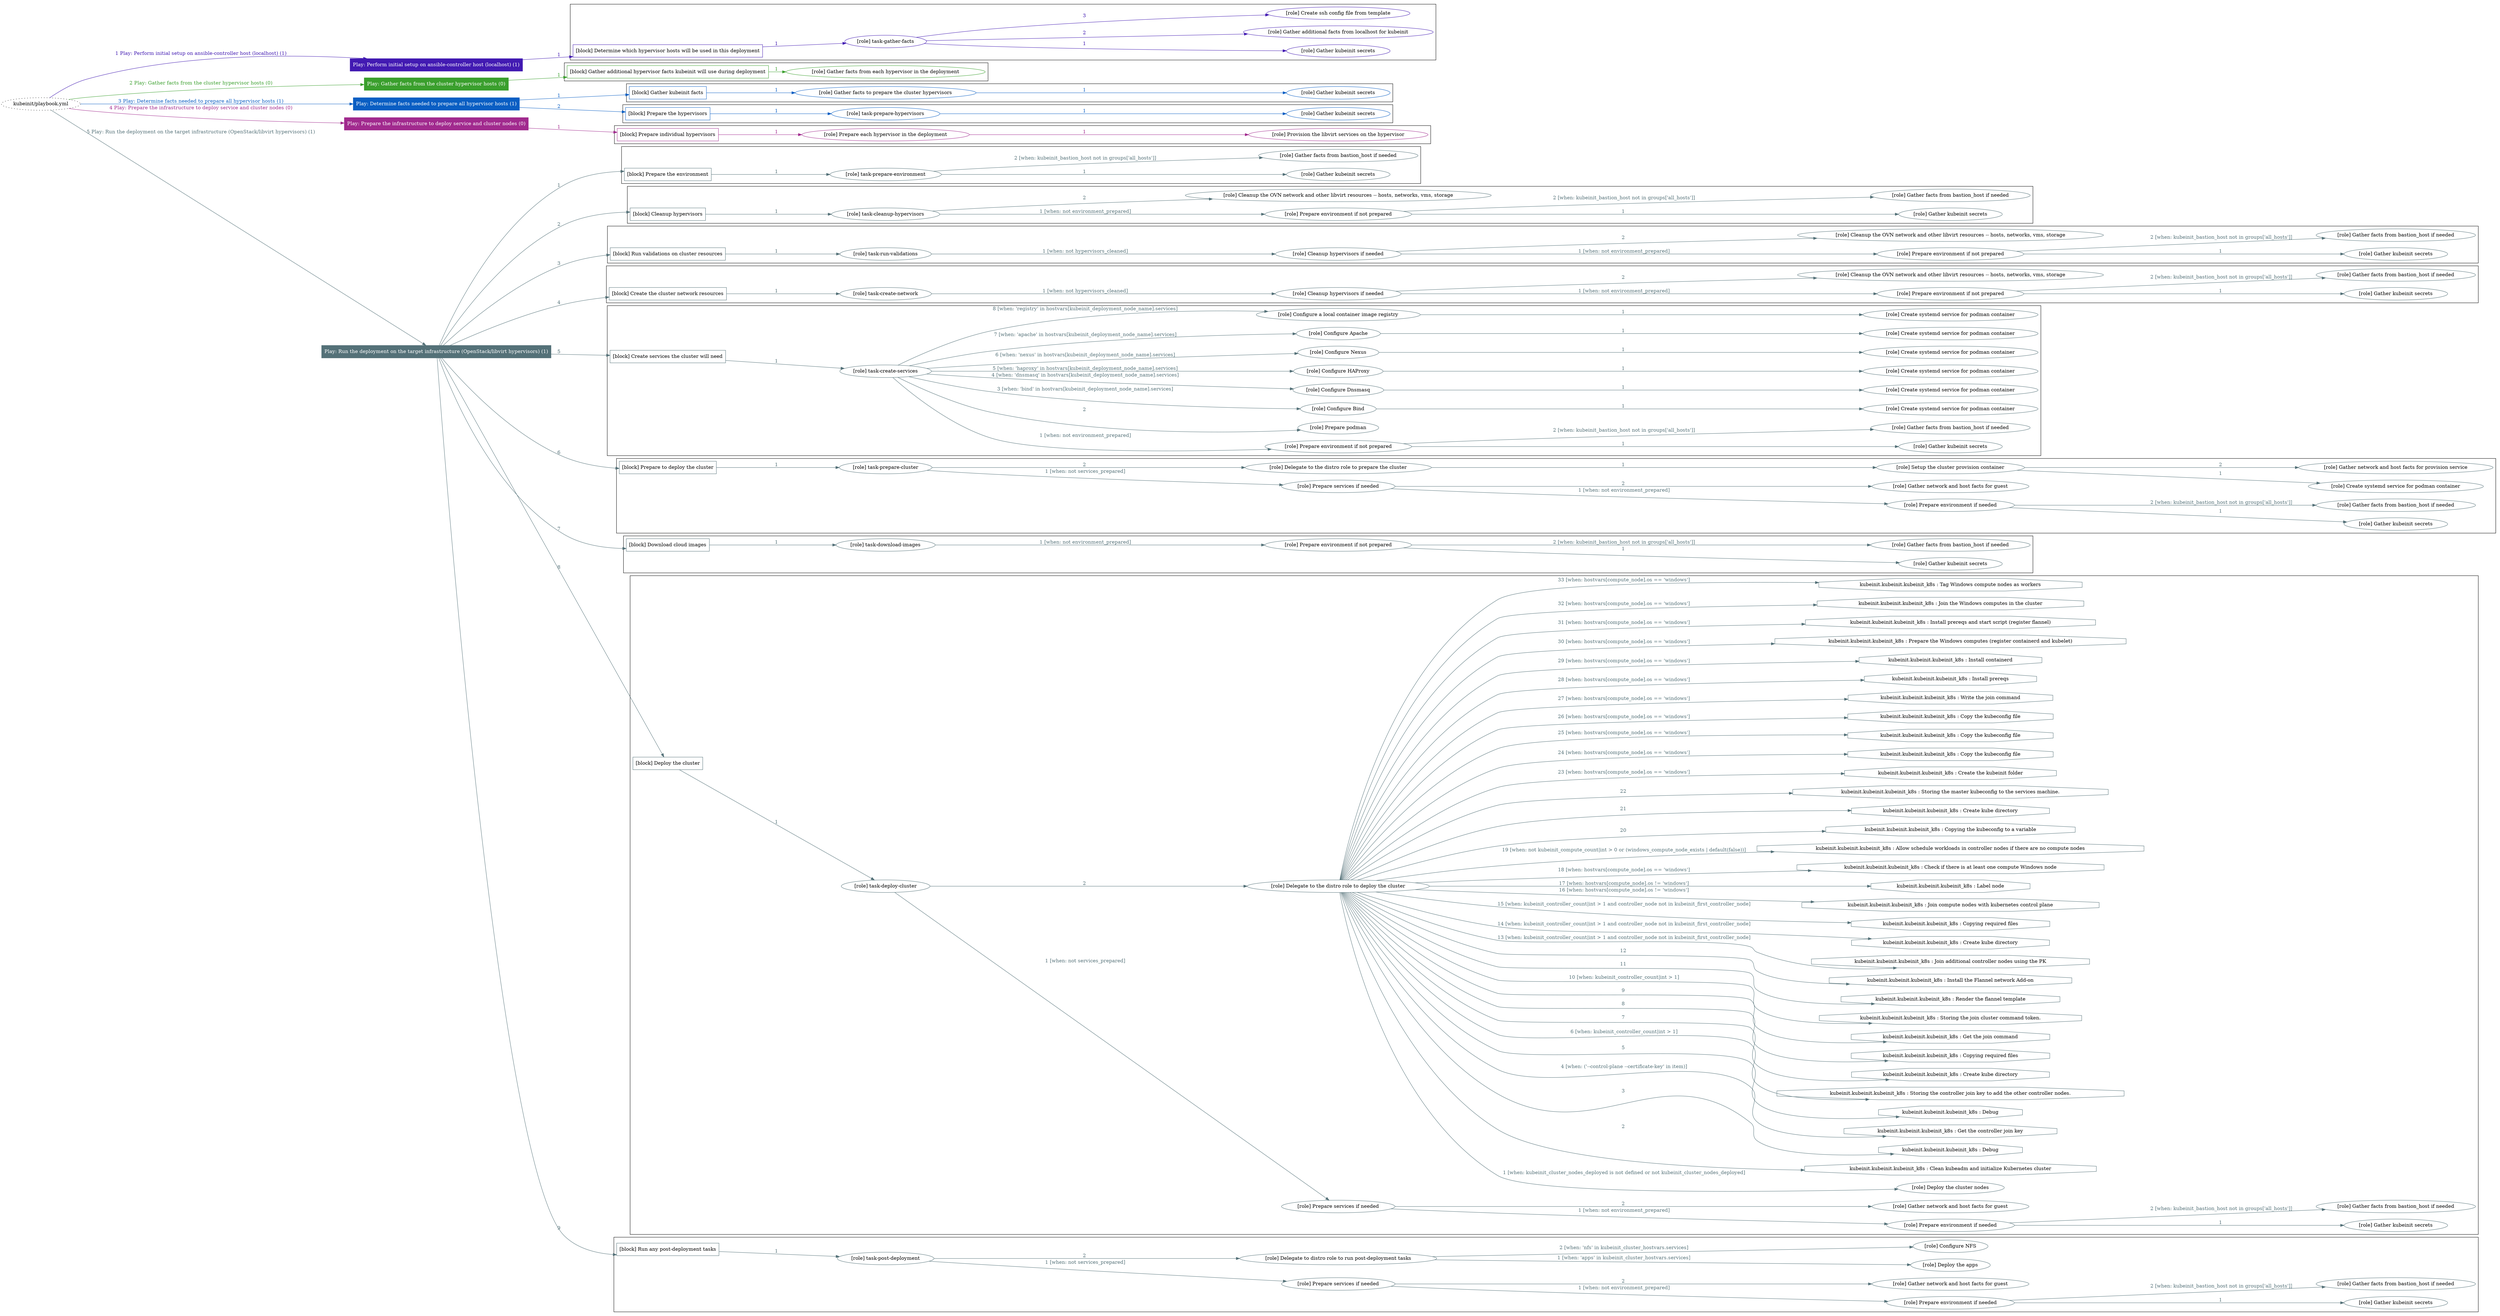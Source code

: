 digraph {
	graph [concentrate=true ordering=in rankdir=LR ratio=fill]
	edge [esep=5 sep=10]
	"kubeinit/playbook.yml" [URL="/home/runner/work/kubeinit/kubeinit/kubeinit/playbook.yml" id=playbook_84d9a0ac style=dotted]
	"kubeinit/playbook.yml" -> play_b90356f2 [label="1 Play: Perform initial setup on ansible-controller host (localhost) (1)" color="#421ab2" fontcolor="#421ab2" id=edge_play_b90356f2 labeltooltip="1 Play: Perform initial setup on ansible-controller host (localhost) (1)" tooltip="1 Play: Perform initial setup on ansible-controller host (localhost) (1)"]
	subgraph "Play: Perform initial setup on ansible-controller host (localhost) (1)" {
		play_b90356f2 [label="Play: Perform initial setup on ansible-controller host (localhost) (1)" URL="/home/runner/work/kubeinit/kubeinit/kubeinit/playbook.yml" color="#421ab2" fontcolor="#ffffff" id=play_b90356f2 shape=box style=filled tooltip=localhost]
		play_b90356f2 -> block_1a1524dc [label=1 color="#421ab2" fontcolor="#421ab2" id=edge_block_1a1524dc labeltooltip=1 tooltip=1]
		subgraph cluster_block_1a1524dc {
			block_1a1524dc [label="[block] Determine which hypervisor hosts will be used in this deployment" URL="/home/runner/work/kubeinit/kubeinit/kubeinit/playbook.yml" color="#421ab2" id=block_1a1524dc labeltooltip="Determine which hypervisor hosts will be used in this deployment" shape=box tooltip="Determine which hypervisor hosts will be used in this deployment"]
			block_1a1524dc -> role_c6105366 [label="1 " color="#421ab2" fontcolor="#421ab2" id=edge_role_c6105366 labeltooltip="1 " tooltip="1 "]
			subgraph "task-gather-facts" {
				role_c6105366 [label="[role] task-gather-facts" URL="/home/runner/work/kubeinit/kubeinit/kubeinit/playbook.yml" color="#421ab2" id=role_c6105366 tooltip="task-gather-facts"]
				role_c6105366 -> role_3dd461ef [label="1 " color="#421ab2" fontcolor="#421ab2" id=edge_role_3dd461ef labeltooltip="1 " tooltip="1 "]
				subgraph "Gather kubeinit secrets" {
					role_3dd461ef [label="[role] Gather kubeinit secrets" URL="/home/runner/.ansible/collections/ansible_collections/kubeinit/kubeinit/roles/kubeinit_prepare/tasks/build_hypervisors_group.yml" color="#421ab2" id=role_3dd461ef tooltip="Gather kubeinit secrets"]
				}
				role_c6105366 -> role_efdc5f55 [label="2 " color="#421ab2" fontcolor="#421ab2" id=edge_role_efdc5f55 labeltooltip="2 " tooltip="2 "]
				subgraph "Gather additional facts from localhost for kubeinit" {
					role_efdc5f55 [label="[role] Gather additional facts from localhost for kubeinit" URL="/home/runner/.ansible/collections/ansible_collections/kubeinit/kubeinit/roles/kubeinit_prepare/tasks/build_hypervisors_group.yml" color="#421ab2" id=role_efdc5f55 tooltip="Gather additional facts from localhost for kubeinit"]
				}
				role_c6105366 -> role_467fe5bd [label="3 " color="#421ab2" fontcolor="#421ab2" id=edge_role_467fe5bd labeltooltip="3 " tooltip="3 "]
				subgraph "Create ssh config file from template" {
					role_467fe5bd [label="[role] Create ssh config file from template" URL="/home/runner/.ansible/collections/ansible_collections/kubeinit/kubeinit/roles/kubeinit_prepare/tasks/build_hypervisors_group.yml" color="#421ab2" id=role_467fe5bd tooltip="Create ssh config file from template"]
				}
			}
		}
	}
	"kubeinit/playbook.yml" -> play_fc45e320 [label="2 Play: Gather facts from the cluster hypervisor hosts (0)" color="#3a9f2d" fontcolor="#3a9f2d" id=edge_play_fc45e320 labeltooltip="2 Play: Gather facts from the cluster hypervisor hosts (0)" tooltip="2 Play: Gather facts from the cluster hypervisor hosts (0)"]
	subgraph "Play: Gather facts from the cluster hypervisor hosts (0)" {
		play_fc45e320 [label="Play: Gather facts from the cluster hypervisor hosts (0)" URL="/home/runner/work/kubeinit/kubeinit/kubeinit/playbook.yml" color="#3a9f2d" fontcolor="#ffffff" id=play_fc45e320 shape=box style=filled tooltip="Play: Gather facts from the cluster hypervisor hosts (0)"]
		play_fc45e320 -> block_d9000b15 [label=1 color="#3a9f2d" fontcolor="#3a9f2d" id=edge_block_d9000b15 labeltooltip=1 tooltip=1]
		subgraph cluster_block_d9000b15 {
			block_d9000b15 [label="[block] Gather additional hypervisor facts kubeinit will use during deployment" URL="/home/runner/work/kubeinit/kubeinit/kubeinit/playbook.yml" color="#3a9f2d" id=block_d9000b15 labeltooltip="Gather additional hypervisor facts kubeinit will use during deployment" shape=box tooltip="Gather additional hypervisor facts kubeinit will use during deployment"]
			block_d9000b15 -> role_b205e3e1 [label="1 " color="#3a9f2d" fontcolor="#3a9f2d" id=edge_role_b205e3e1 labeltooltip="1 " tooltip="1 "]
			subgraph "Gather facts from each hypervisor in the deployment" {
				role_b205e3e1 [label="[role] Gather facts from each hypervisor in the deployment" URL="/home/runner/work/kubeinit/kubeinit/kubeinit/playbook.yml" color="#3a9f2d" id=role_b205e3e1 tooltip="Gather facts from each hypervisor in the deployment"]
			}
		}
	}
	"kubeinit/playbook.yml" -> play_661125b4 [label="3 Play: Determine facts needed to prepare all hypervisor hosts (1)" color="#095ec3" fontcolor="#095ec3" id=edge_play_661125b4 labeltooltip="3 Play: Determine facts needed to prepare all hypervisor hosts (1)" tooltip="3 Play: Determine facts needed to prepare all hypervisor hosts (1)"]
	subgraph "Play: Determine facts needed to prepare all hypervisor hosts (1)" {
		play_661125b4 [label="Play: Determine facts needed to prepare all hypervisor hosts (1)" URL="/home/runner/work/kubeinit/kubeinit/kubeinit/playbook.yml" color="#095ec3" fontcolor="#ffffff" id=play_661125b4 shape=box style=filled tooltip=localhost]
		play_661125b4 -> block_aa98e45e [label=1 color="#095ec3" fontcolor="#095ec3" id=edge_block_aa98e45e labeltooltip=1 tooltip=1]
		subgraph cluster_block_aa98e45e {
			block_aa98e45e [label="[block] Gather kubeinit facts" URL="/home/runner/work/kubeinit/kubeinit/kubeinit/playbook.yml" color="#095ec3" id=block_aa98e45e labeltooltip="Gather kubeinit facts" shape=box tooltip="Gather kubeinit facts"]
			block_aa98e45e -> role_73282f18 [label="1 " color="#095ec3" fontcolor="#095ec3" id=edge_role_73282f18 labeltooltip="1 " tooltip="1 "]
			subgraph "Gather facts to prepare the cluster hypervisors" {
				role_73282f18 [label="[role] Gather facts to prepare the cluster hypervisors" URL="/home/runner/work/kubeinit/kubeinit/kubeinit/playbook.yml" color="#095ec3" id=role_73282f18 tooltip="Gather facts to prepare the cluster hypervisors"]
				role_73282f18 -> role_32263fa3 [label="1 " color="#095ec3" fontcolor="#095ec3" id=edge_role_32263fa3 labeltooltip="1 " tooltip="1 "]
				subgraph "Gather kubeinit secrets" {
					role_32263fa3 [label="[role] Gather kubeinit secrets" URL="/home/runner/.ansible/collections/ansible_collections/kubeinit/kubeinit/roles/kubeinit_prepare/tasks/gather_kubeinit_facts.yml" color="#095ec3" id=role_32263fa3 tooltip="Gather kubeinit secrets"]
				}
			}
		}
		play_661125b4 -> block_73df8881 [label=2 color="#095ec3" fontcolor="#095ec3" id=edge_block_73df8881 labeltooltip=2 tooltip=2]
		subgraph cluster_block_73df8881 {
			block_73df8881 [label="[block] Prepare the hypervisors" URL="/home/runner/work/kubeinit/kubeinit/kubeinit/playbook.yml" color="#095ec3" id=block_73df8881 labeltooltip="Prepare the hypervisors" shape=box tooltip="Prepare the hypervisors"]
			block_73df8881 -> role_de714b99 [label="1 " color="#095ec3" fontcolor="#095ec3" id=edge_role_de714b99 labeltooltip="1 " tooltip="1 "]
			subgraph "task-prepare-hypervisors" {
				role_de714b99 [label="[role] task-prepare-hypervisors" URL="/home/runner/work/kubeinit/kubeinit/kubeinit/playbook.yml" color="#095ec3" id=role_de714b99 tooltip="task-prepare-hypervisors"]
				role_de714b99 -> role_f43a7b7b [label="1 " color="#095ec3" fontcolor="#095ec3" id=edge_role_f43a7b7b labeltooltip="1 " tooltip="1 "]
				subgraph "Gather kubeinit secrets" {
					role_f43a7b7b [label="[role] Gather kubeinit secrets" URL="/home/runner/.ansible/collections/ansible_collections/kubeinit/kubeinit/roles/kubeinit_prepare/tasks/gather_kubeinit_facts.yml" color="#095ec3" id=role_f43a7b7b tooltip="Gather kubeinit secrets"]
				}
			}
		}
	}
	"kubeinit/playbook.yml" -> play_da9471ed [label="4 Play: Prepare the infrastructure to deploy service and cluster nodes (0)" color="#a12a8e" fontcolor="#a12a8e" id=edge_play_da9471ed labeltooltip="4 Play: Prepare the infrastructure to deploy service and cluster nodes (0)" tooltip="4 Play: Prepare the infrastructure to deploy service and cluster nodes (0)"]
	subgraph "Play: Prepare the infrastructure to deploy service and cluster nodes (0)" {
		play_da9471ed [label="Play: Prepare the infrastructure to deploy service and cluster nodes (0)" URL="/home/runner/work/kubeinit/kubeinit/kubeinit/playbook.yml" color="#a12a8e" fontcolor="#ffffff" id=play_da9471ed shape=box style=filled tooltip="Play: Prepare the infrastructure to deploy service and cluster nodes (0)"]
		play_da9471ed -> block_1dc05d04 [label=1 color="#a12a8e" fontcolor="#a12a8e" id=edge_block_1dc05d04 labeltooltip=1 tooltip=1]
		subgraph cluster_block_1dc05d04 {
			block_1dc05d04 [label="[block] Prepare individual hypervisors" URL="/home/runner/work/kubeinit/kubeinit/kubeinit/playbook.yml" color="#a12a8e" id=block_1dc05d04 labeltooltip="Prepare individual hypervisors" shape=box tooltip="Prepare individual hypervisors"]
			block_1dc05d04 -> role_74d567fc [label="1 " color="#a12a8e" fontcolor="#a12a8e" id=edge_role_74d567fc labeltooltip="1 " tooltip="1 "]
			subgraph "Prepare each hypervisor in the deployment" {
				role_74d567fc [label="[role] Prepare each hypervisor in the deployment" URL="/home/runner/work/kubeinit/kubeinit/kubeinit/playbook.yml" color="#a12a8e" id=role_74d567fc tooltip="Prepare each hypervisor in the deployment"]
				role_74d567fc -> role_00484b6d [label="1 " color="#a12a8e" fontcolor="#a12a8e" id=edge_role_00484b6d labeltooltip="1 " tooltip="1 "]
				subgraph "Provision the libvirt services on the hypervisor" {
					role_00484b6d [label="[role] Provision the libvirt services on the hypervisor" URL="/home/runner/.ansible/collections/ansible_collections/kubeinit/kubeinit/roles/kubeinit_prepare/tasks/prepare_hypervisor.yml" color="#a12a8e" id=role_00484b6d tooltip="Provision the libvirt services on the hypervisor"]
				}
			}
		}
	}
	"kubeinit/playbook.yml" -> play_5165e370 [label="5 Play: Run the deployment on the target infrastructure (OpenStack/libvirt hypervisors) (1)" color="#547178" fontcolor="#547178" id=edge_play_5165e370 labeltooltip="5 Play: Run the deployment on the target infrastructure (OpenStack/libvirt hypervisors) (1)" tooltip="5 Play: Run the deployment on the target infrastructure (OpenStack/libvirt hypervisors) (1)"]
	subgraph "Play: Run the deployment on the target infrastructure (OpenStack/libvirt hypervisors) (1)" {
		play_5165e370 [label="Play: Run the deployment on the target infrastructure (OpenStack/libvirt hypervisors) (1)" URL="/home/runner/work/kubeinit/kubeinit/kubeinit/playbook.yml" color="#547178" fontcolor="#ffffff" id=play_5165e370 shape=box style=filled tooltip=localhost]
		play_5165e370 -> block_019712d0 [label=1 color="#547178" fontcolor="#547178" id=edge_block_019712d0 labeltooltip=1 tooltip=1]
		subgraph cluster_block_019712d0 {
			block_019712d0 [label="[block] Prepare the environment" URL="/home/runner/work/kubeinit/kubeinit/kubeinit/playbook.yml" color="#547178" id=block_019712d0 labeltooltip="Prepare the environment" shape=box tooltip="Prepare the environment"]
			block_019712d0 -> role_4c74376c [label="1 " color="#547178" fontcolor="#547178" id=edge_role_4c74376c labeltooltip="1 " tooltip="1 "]
			subgraph "task-prepare-environment" {
				role_4c74376c [label="[role] task-prepare-environment" URL="/home/runner/work/kubeinit/kubeinit/kubeinit/playbook.yml" color="#547178" id=role_4c74376c tooltip="task-prepare-environment"]
				role_4c74376c -> role_91b0dc8e [label="1 " color="#547178" fontcolor="#547178" id=edge_role_91b0dc8e labeltooltip="1 " tooltip="1 "]
				subgraph "Gather kubeinit secrets" {
					role_91b0dc8e [label="[role] Gather kubeinit secrets" URL="/home/runner/.ansible/collections/ansible_collections/kubeinit/kubeinit/roles/kubeinit_prepare/tasks/gather_kubeinit_facts.yml" color="#547178" id=role_91b0dc8e tooltip="Gather kubeinit secrets"]
				}
				role_4c74376c -> role_99505ede [label="2 [when: kubeinit_bastion_host not in groups['all_hosts']]" color="#547178" fontcolor="#547178" id=edge_role_99505ede labeltooltip="2 [when: kubeinit_bastion_host not in groups['all_hosts']]" tooltip="2 [when: kubeinit_bastion_host not in groups['all_hosts']]"]
				subgraph "Gather facts from bastion_host if needed" {
					role_99505ede [label="[role] Gather facts from bastion_host if needed" URL="/home/runner/.ansible/collections/ansible_collections/kubeinit/kubeinit/roles/kubeinit_prepare/tasks/main.yml" color="#547178" id=role_99505ede tooltip="Gather facts from bastion_host if needed"]
				}
			}
		}
		play_5165e370 -> block_d8bc5005 [label=2 color="#547178" fontcolor="#547178" id=edge_block_d8bc5005 labeltooltip=2 tooltip=2]
		subgraph cluster_block_d8bc5005 {
			block_d8bc5005 [label="[block] Cleanup hypervisors" URL="/home/runner/work/kubeinit/kubeinit/kubeinit/playbook.yml" color="#547178" id=block_d8bc5005 labeltooltip="Cleanup hypervisors" shape=box tooltip="Cleanup hypervisors"]
			block_d8bc5005 -> role_132616c0 [label="1 " color="#547178" fontcolor="#547178" id=edge_role_132616c0 labeltooltip="1 " tooltip="1 "]
			subgraph "task-cleanup-hypervisors" {
				role_132616c0 [label="[role] task-cleanup-hypervisors" URL="/home/runner/work/kubeinit/kubeinit/kubeinit/playbook.yml" color="#547178" id=role_132616c0 tooltip="task-cleanup-hypervisors"]
				role_132616c0 -> role_0d5c24f0 [label="1 [when: not environment_prepared]" color="#547178" fontcolor="#547178" id=edge_role_0d5c24f0 labeltooltip="1 [when: not environment_prepared]" tooltip="1 [when: not environment_prepared]"]
				subgraph "Prepare environment if not prepared" {
					role_0d5c24f0 [label="[role] Prepare environment if not prepared" URL="/home/runner/.ansible/collections/ansible_collections/kubeinit/kubeinit/roles/kubeinit_libvirt/tasks/cleanup_hypervisors.yml" color="#547178" id=role_0d5c24f0 tooltip="Prepare environment if not prepared"]
					role_0d5c24f0 -> role_73f55cb6 [label="1 " color="#547178" fontcolor="#547178" id=edge_role_73f55cb6 labeltooltip="1 " tooltip="1 "]
					subgraph "Gather kubeinit secrets" {
						role_73f55cb6 [label="[role] Gather kubeinit secrets" URL="/home/runner/.ansible/collections/ansible_collections/kubeinit/kubeinit/roles/kubeinit_prepare/tasks/gather_kubeinit_facts.yml" color="#547178" id=role_73f55cb6 tooltip="Gather kubeinit secrets"]
					}
					role_0d5c24f0 -> role_f053884f [label="2 [when: kubeinit_bastion_host not in groups['all_hosts']]" color="#547178" fontcolor="#547178" id=edge_role_f053884f labeltooltip="2 [when: kubeinit_bastion_host not in groups['all_hosts']]" tooltip="2 [when: kubeinit_bastion_host not in groups['all_hosts']]"]
					subgraph "Gather facts from bastion_host if needed" {
						role_f053884f [label="[role] Gather facts from bastion_host if needed" URL="/home/runner/.ansible/collections/ansible_collections/kubeinit/kubeinit/roles/kubeinit_prepare/tasks/main.yml" color="#547178" id=role_f053884f tooltip="Gather facts from bastion_host if needed"]
					}
				}
				role_132616c0 -> role_85991bc0 [label="2 " color="#547178" fontcolor="#547178" id=edge_role_85991bc0 labeltooltip="2 " tooltip="2 "]
				subgraph "Cleanup the OVN network and other libvirt resources -- hosts, networks, vms, storage" {
					role_85991bc0 [label="[role] Cleanup the OVN network and other libvirt resources -- hosts, networks, vms, storage" URL="/home/runner/.ansible/collections/ansible_collections/kubeinit/kubeinit/roles/kubeinit_libvirt/tasks/cleanup_hypervisors.yml" color="#547178" id=role_85991bc0 tooltip="Cleanup the OVN network and other libvirt resources -- hosts, networks, vms, storage"]
				}
			}
		}
		play_5165e370 -> block_4e66e490 [label=3 color="#547178" fontcolor="#547178" id=edge_block_4e66e490 labeltooltip=3 tooltip=3]
		subgraph cluster_block_4e66e490 {
			block_4e66e490 [label="[block] Run validations on cluster resources" URL="/home/runner/work/kubeinit/kubeinit/kubeinit/playbook.yml" color="#547178" id=block_4e66e490 labeltooltip="Run validations on cluster resources" shape=box tooltip="Run validations on cluster resources"]
			block_4e66e490 -> role_3a08232a [label="1 " color="#547178" fontcolor="#547178" id=edge_role_3a08232a labeltooltip="1 " tooltip="1 "]
			subgraph "task-run-validations" {
				role_3a08232a [label="[role] task-run-validations" URL="/home/runner/work/kubeinit/kubeinit/kubeinit/playbook.yml" color="#547178" id=role_3a08232a tooltip="task-run-validations"]
				role_3a08232a -> role_f5196980 [label="1 [when: not hypervisors_cleaned]" color="#547178" fontcolor="#547178" id=edge_role_f5196980 labeltooltip="1 [when: not hypervisors_cleaned]" tooltip="1 [when: not hypervisors_cleaned]"]
				subgraph "Cleanup hypervisors if needed" {
					role_f5196980 [label="[role] Cleanup hypervisors if needed" URL="/home/runner/.ansible/collections/ansible_collections/kubeinit/kubeinit/roles/kubeinit_validations/tasks/main.yml" color="#547178" id=role_f5196980 tooltip="Cleanup hypervisors if needed"]
					role_f5196980 -> role_97145430 [label="1 [when: not environment_prepared]" color="#547178" fontcolor="#547178" id=edge_role_97145430 labeltooltip="1 [when: not environment_prepared]" tooltip="1 [when: not environment_prepared]"]
					subgraph "Prepare environment if not prepared" {
						role_97145430 [label="[role] Prepare environment if not prepared" URL="/home/runner/.ansible/collections/ansible_collections/kubeinit/kubeinit/roles/kubeinit_libvirt/tasks/cleanup_hypervisors.yml" color="#547178" id=role_97145430 tooltip="Prepare environment if not prepared"]
						role_97145430 -> role_10ec64a2 [label="1 " color="#547178" fontcolor="#547178" id=edge_role_10ec64a2 labeltooltip="1 " tooltip="1 "]
						subgraph "Gather kubeinit secrets" {
							role_10ec64a2 [label="[role] Gather kubeinit secrets" URL="/home/runner/.ansible/collections/ansible_collections/kubeinit/kubeinit/roles/kubeinit_prepare/tasks/gather_kubeinit_facts.yml" color="#547178" id=role_10ec64a2 tooltip="Gather kubeinit secrets"]
						}
						role_97145430 -> role_5886109c [label="2 [when: kubeinit_bastion_host not in groups['all_hosts']]" color="#547178" fontcolor="#547178" id=edge_role_5886109c labeltooltip="2 [when: kubeinit_bastion_host not in groups['all_hosts']]" tooltip="2 [when: kubeinit_bastion_host not in groups['all_hosts']]"]
						subgraph "Gather facts from bastion_host if needed" {
							role_5886109c [label="[role] Gather facts from bastion_host if needed" URL="/home/runner/.ansible/collections/ansible_collections/kubeinit/kubeinit/roles/kubeinit_prepare/tasks/main.yml" color="#547178" id=role_5886109c tooltip="Gather facts from bastion_host if needed"]
						}
					}
					role_f5196980 -> role_0d96c670 [label="2 " color="#547178" fontcolor="#547178" id=edge_role_0d96c670 labeltooltip="2 " tooltip="2 "]
					subgraph "Cleanup the OVN network and other libvirt resources -- hosts, networks, vms, storage" {
						role_0d96c670 [label="[role] Cleanup the OVN network and other libvirt resources -- hosts, networks, vms, storage" URL="/home/runner/.ansible/collections/ansible_collections/kubeinit/kubeinit/roles/kubeinit_libvirt/tasks/cleanup_hypervisors.yml" color="#547178" id=role_0d96c670 tooltip="Cleanup the OVN network and other libvirt resources -- hosts, networks, vms, storage"]
					}
				}
			}
		}
		play_5165e370 -> block_c3bba40d [label=4 color="#547178" fontcolor="#547178" id=edge_block_c3bba40d labeltooltip=4 tooltip=4]
		subgraph cluster_block_c3bba40d {
			block_c3bba40d [label="[block] Create the cluster network resources" URL="/home/runner/work/kubeinit/kubeinit/kubeinit/playbook.yml" color="#547178" id=block_c3bba40d labeltooltip="Create the cluster network resources" shape=box tooltip="Create the cluster network resources"]
			block_c3bba40d -> role_3b687462 [label="1 " color="#547178" fontcolor="#547178" id=edge_role_3b687462 labeltooltip="1 " tooltip="1 "]
			subgraph "task-create-network" {
				role_3b687462 [label="[role] task-create-network" URL="/home/runner/work/kubeinit/kubeinit/kubeinit/playbook.yml" color="#547178" id=role_3b687462 tooltip="task-create-network"]
				role_3b687462 -> role_8a336c41 [label="1 [when: not hypervisors_cleaned]" color="#547178" fontcolor="#547178" id=edge_role_8a336c41 labeltooltip="1 [when: not hypervisors_cleaned]" tooltip="1 [when: not hypervisors_cleaned]"]
				subgraph "Cleanup hypervisors if needed" {
					role_8a336c41 [label="[role] Cleanup hypervisors if needed" URL="/home/runner/.ansible/collections/ansible_collections/kubeinit/kubeinit/roles/kubeinit_libvirt/tasks/create_network.yml" color="#547178" id=role_8a336c41 tooltip="Cleanup hypervisors if needed"]
					role_8a336c41 -> role_c40f43c5 [label="1 [when: not environment_prepared]" color="#547178" fontcolor="#547178" id=edge_role_c40f43c5 labeltooltip="1 [when: not environment_prepared]" tooltip="1 [when: not environment_prepared]"]
					subgraph "Prepare environment if not prepared" {
						role_c40f43c5 [label="[role] Prepare environment if not prepared" URL="/home/runner/.ansible/collections/ansible_collections/kubeinit/kubeinit/roles/kubeinit_libvirt/tasks/cleanup_hypervisors.yml" color="#547178" id=role_c40f43c5 tooltip="Prepare environment if not prepared"]
						role_c40f43c5 -> role_40784505 [label="1 " color="#547178" fontcolor="#547178" id=edge_role_40784505 labeltooltip="1 " tooltip="1 "]
						subgraph "Gather kubeinit secrets" {
							role_40784505 [label="[role] Gather kubeinit secrets" URL="/home/runner/.ansible/collections/ansible_collections/kubeinit/kubeinit/roles/kubeinit_prepare/tasks/gather_kubeinit_facts.yml" color="#547178" id=role_40784505 tooltip="Gather kubeinit secrets"]
						}
						role_c40f43c5 -> role_3fd0e5c2 [label="2 [when: kubeinit_bastion_host not in groups['all_hosts']]" color="#547178" fontcolor="#547178" id=edge_role_3fd0e5c2 labeltooltip="2 [when: kubeinit_bastion_host not in groups['all_hosts']]" tooltip="2 [when: kubeinit_bastion_host not in groups['all_hosts']]"]
						subgraph "Gather facts from bastion_host if needed" {
							role_3fd0e5c2 [label="[role] Gather facts from bastion_host if needed" URL="/home/runner/.ansible/collections/ansible_collections/kubeinit/kubeinit/roles/kubeinit_prepare/tasks/main.yml" color="#547178" id=role_3fd0e5c2 tooltip="Gather facts from bastion_host if needed"]
						}
					}
					role_8a336c41 -> role_35ac6b79 [label="2 " color="#547178" fontcolor="#547178" id=edge_role_35ac6b79 labeltooltip="2 " tooltip="2 "]
					subgraph "Cleanup the OVN network and other libvirt resources -- hosts, networks, vms, storage" {
						role_35ac6b79 [label="[role] Cleanup the OVN network and other libvirt resources -- hosts, networks, vms, storage" URL="/home/runner/.ansible/collections/ansible_collections/kubeinit/kubeinit/roles/kubeinit_libvirt/tasks/cleanup_hypervisors.yml" color="#547178" id=role_35ac6b79 tooltip="Cleanup the OVN network and other libvirt resources -- hosts, networks, vms, storage"]
					}
				}
			}
		}
		play_5165e370 -> block_10ac2e10 [label=5 color="#547178" fontcolor="#547178" id=edge_block_10ac2e10 labeltooltip=5 tooltip=5]
		subgraph cluster_block_10ac2e10 {
			block_10ac2e10 [label="[block] Create services the cluster will need" URL="/home/runner/work/kubeinit/kubeinit/kubeinit/playbook.yml" color="#547178" id=block_10ac2e10 labeltooltip="Create services the cluster will need" shape=box tooltip="Create services the cluster will need"]
			block_10ac2e10 -> role_c832efe6 [label="1 " color="#547178" fontcolor="#547178" id=edge_role_c832efe6 labeltooltip="1 " tooltip="1 "]
			subgraph "task-create-services" {
				role_c832efe6 [label="[role] task-create-services" URL="/home/runner/work/kubeinit/kubeinit/kubeinit/playbook.yml" color="#547178" id=role_c832efe6 tooltip="task-create-services"]
				role_c832efe6 -> role_e323e06d [label="1 [when: not environment_prepared]" color="#547178" fontcolor="#547178" id=edge_role_e323e06d labeltooltip="1 [when: not environment_prepared]" tooltip="1 [when: not environment_prepared]"]
				subgraph "Prepare environment if not prepared" {
					role_e323e06d [label="[role] Prepare environment if not prepared" URL="/home/runner/.ansible/collections/ansible_collections/kubeinit/kubeinit/roles/kubeinit_services/tasks/main.yml" color="#547178" id=role_e323e06d tooltip="Prepare environment if not prepared"]
					role_e323e06d -> role_21816ff2 [label="1 " color="#547178" fontcolor="#547178" id=edge_role_21816ff2 labeltooltip="1 " tooltip="1 "]
					subgraph "Gather kubeinit secrets" {
						role_21816ff2 [label="[role] Gather kubeinit secrets" URL="/home/runner/.ansible/collections/ansible_collections/kubeinit/kubeinit/roles/kubeinit_prepare/tasks/gather_kubeinit_facts.yml" color="#547178" id=role_21816ff2 tooltip="Gather kubeinit secrets"]
					}
					role_e323e06d -> role_122e3936 [label="2 [when: kubeinit_bastion_host not in groups['all_hosts']]" color="#547178" fontcolor="#547178" id=edge_role_122e3936 labeltooltip="2 [when: kubeinit_bastion_host not in groups['all_hosts']]" tooltip="2 [when: kubeinit_bastion_host not in groups['all_hosts']]"]
					subgraph "Gather facts from bastion_host if needed" {
						role_122e3936 [label="[role] Gather facts from bastion_host if needed" URL="/home/runner/.ansible/collections/ansible_collections/kubeinit/kubeinit/roles/kubeinit_prepare/tasks/main.yml" color="#547178" id=role_122e3936 tooltip="Gather facts from bastion_host if needed"]
					}
				}
				role_c832efe6 -> role_64d98dbe [label="2 " color="#547178" fontcolor="#547178" id=edge_role_64d98dbe labeltooltip="2 " tooltip="2 "]
				subgraph "Prepare podman" {
					role_64d98dbe [label="[role] Prepare podman" URL="/home/runner/.ansible/collections/ansible_collections/kubeinit/kubeinit/roles/kubeinit_services/tasks/00_create_service_pod.yml" color="#547178" id=role_64d98dbe tooltip="Prepare podman"]
				}
				role_c832efe6 -> role_afbc096a [label="3 [when: 'bind' in hostvars[kubeinit_deployment_node_name].services]" color="#547178" fontcolor="#547178" id=edge_role_afbc096a labeltooltip="3 [when: 'bind' in hostvars[kubeinit_deployment_node_name].services]" tooltip="3 [when: 'bind' in hostvars[kubeinit_deployment_node_name].services]"]
				subgraph "Configure Bind" {
					role_afbc096a [label="[role] Configure Bind" URL="/home/runner/.ansible/collections/ansible_collections/kubeinit/kubeinit/roles/kubeinit_services/tasks/start_services_containers.yml" color="#547178" id=role_afbc096a tooltip="Configure Bind"]
					role_afbc096a -> role_e59180ca [label="1 " color="#547178" fontcolor="#547178" id=edge_role_e59180ca labeltooltip="1 " tooltip="1 "]
					subgraph "Create systemd service for podman container" {
						role_e59180ca [label="[role] Create systemd service for podman container" URL="/home/runner/.ansible/collections/ansible_collections/kubeinit/kubeinit/roles/kubeinit_bind/tasks/main.yml" color="#547178" id=role_e59180ca tooltip="Create systemd service for podman container"]
					}
				}
				role_c832efe6 -> role_5ddf6489 [label="4 [when: 'dnsmasq' in hostvars[kubeinit_deployment_node_name].services]" color="#547178" fontcolor="#547178" id=edge_role_5ddf6489 labeltooltip="4 [when: 'dnsmasq' in hostvars[kubeinit_deployment_node_name].services]" tooltip="4 [when: 'dnsmasq' in hostvars[kubeinit_deployment_node_name].services]"]
				subgraph "Configure Dnsmasq" {
					role_5ddf6489 [label="[role] Configure Dnsmasq" URL="/home/runner/.ansible/collections/ansible_collections/kubeinit/kubeinit/roles/kubeinit_services/tasks/start_services_containers.yml" color="#547178" id=role_5ddf6489 tooltip="Configure Dnsmasq"]
					role_5ddf6489 -> role_0d1e238e [label="1 " color="#547178" fontcolor="#547178" id=edge_role_0d1e238e labeltooltip="1 " tooltip="1 "]
					subgraph "Create systemd service for podman container" {
						role_0d1e238e [label="[role] Create systemd service for podman container" URL="/home/runner/.ansible/collections/ansible_collections/kubeinit/kubeinit/roles/kubeinit_dnsmasq/tasks/main.yml" color="#547178" id=role_0d1e238e tooltip="Create systemd service for podman container"]
					}
				}
				role_c832efe6 -> role_8a0d8eb7 [label="5 [when: 'haproxy' in hostvars[kubeinit_deployment_node_name].services]" color="#547178" fontcolor="#547178" id=edge_role_8a0d8eb7 labeltooltip="5 [when: 'haproxy' in hostvars[kubeinit_deployment_node_name].services]" tooltip="5 [when: 'haproxy' in hostvars[kubeinit_deployment_node_name].services]"]
				subgraph "Configure HAProxy" {
					role_8a0d8eb7 [label="[role] Configure HAProxy" URL="/home/runner/.ansible/collections/ansible_collections/kubeinit/kubeinit/roles/kubeinit_services/tasks/start_services_containers.yml" color="#547178" id=role_8a0d8eb7 tooltip="Configure HAProxy"]
					role_8a0d8eb7 -> role_9b4b8736 [label="1 " color="#547178" fontcolor="#547178" id=edge_role_9b4b8736 labeltooltip="1 " tooltip="1 "]
					subgraph "Create systemd service for podman container" {
						role_9b4b8736 [label="[role] Create systemd service for podman container" URL="/home/runner/.ansible/collections/ansible_collections/kubeinit/kubeinit/roles/kubeinit_haproxy/tasks/main.yml" color="#547178" id=role_9b4b8736 tooltip="Create systemd service for podman container"]
					}
				}
				role_c832efe6 -> role_8a2f5285 [label="6 [when: 'nexus' in hostvars[kubeinit_deployment_node_name].services]" color="#547178" fontcolor="#547178" id=edge_role_8a2f5285 labeltooltip="6 [when: 'nexus' in hostvars[kubeinit_deployment_node_name].services]" tooltip="6 [when: 'nexus' in hostvars[kubeinit_deployment_node_name].services]"]
				subgraph "Configure Nexus" {
					role_8a2f5285 [label="[role] Configure Nexus" URL="/home/runner/.ansible/collections/ansible_collections/kubeinit/kubeinit/roles/kubeinit_services/tasks/start_services_containers.yml" color="#547178" id=role_8a2f5285 tooltip="Configure Nexus"]
					role_8a2f5285 -> role_ce6b193e [label="1 " color="#547178" fontcolor="#547178" id=edge_role_ce6b193e labeltooltip="1 " tooltip="1 "]
					subgraph "Create systemd service for podman container" {
						role_ce6b193e [label="[role] Create systemd service for podman container" URL="/home/runner/.ansible/collections/ansible_collections/kubeinit/kubeinit/roles/kubeinit_nexus/tasks/main.yml" color="#547178" id=role_ce6b193e tooltip="Create systemd service for podman container"]
					}
				}
				role_c832efe6 -> role_13f00c47 [label="7 [when: 'apache' in hostvars[kubeinit_deployment_node_name].services]" color="#547178" fontcolor="#547178" id=edge_role_13f00c47 labeltooltip="7 [when: 'apache' in hostvars[kubeinit_deployment_node_name].services]" tooltip="7 [when: 'apache' in hostvars[kubeinit_deployment_node_name].services]"]
				subgraph "Configure Apache" {
					role_13f00c47 [label="[role] Configure Apache" URL="/home/runner/.ansible/collections/ansible_collections/kubeinit/kubeinit/roles/kubeinit_services/tasks/start_services_containers.yml" color="#547178" id=role_13f00c47 tooltip="Configure Apache"]
					role_13f00c47 -> role_cf5abb0f [label="1 " color="#547178" fontcolor="#547178" id=edge_role_cf5abb0f labeltooltip="1 " tooltip="1 "]
					subgraph "Create systemd service for podman container" {
						role_cf5abb0f [label="[role] Create systemd service for podman container" URL="/home/runner/.ansible/collections/ansible_collections/kubeinit/kubeinit/roles/kubeinit_apache/tasks/main.yml" color="#547178" id=role_cf5abb0f tooltip="Create systemd service for podman container"]
					}
				}
				role_c832efe6 -> role_5115a91c [label="8 [when: 'registry' in hostvars[kubeinit_deployment_node_name].services]" color="#547178" fontcolor="#547178" id=edge_role_5115a91c labeltooltip="8 [when: 'registry' in hostvars[kubeinit_deployment_node_name].services]" tooltip="8 [when: 'registry' in hostvars[kubeinit_deployment_node_name].services]"]
				subgraph "Configure a local container image registry" {
					role_5115a91c [label="[role] Configure a local container image registry" URL="/home/runner/.ansible/collections/ansible_collections/kubeinit/kubeinit/roles/kubeinit_services/tasks/start_services_containers.yml" color="#547178" id=role_5115a91c tooltip="Configure a local container image registry"]
					role_5115a91c -> role_1fe05b3d [label="1 " color="#547178" fontcolor="#547178" id=edge_role_1fe05b3d labeltooltip="1 " tooltip="1 "]
					subgraph "Create systemd service for podman container" {
						role_1fe05b3d [label="[role] Create systemd service for podman container" URL="/home/runner/.ansible/collections/ansible_collections/kubeinit/kubeinit/roles/kubeinit_registry/tasks/main.yml" color="#547178" id=role_1fe05b3d tooltip="Create systemd service for podman container"]
					}
				}
			}
		}
		play_5165e370 -> block_31c1d807 [label=6 color="#547178" fontcolor="#547178" id=edge_block_31c1d807 labeltooltip=6 tooltip=6]
		subgraph cluster_block_31c1d807 {
			block_31c1d807 [label="[block] Prepare to deploy the cluster" URL="/home/runner/work/kubeinit/kubeinit/kubeinit/playbook.yml" color="#547178" id=block_31c1d807 labeltooltip="Prepare to deploy the cluster" shape=box tooltip="Prepare to deploy the cluster"]
			block_31c1d807 -> role_a817d96b [label="1 " color="#547178" fontcolor="#547178" id=edge_role_a817d96b labeltooltip="1 " tooltip="1 "]
			subgraph "task-prepare-cluster" {
				role_a817d96b [label="[role] task-prepare-cluster" URL="/home/runner/work/kubeinit/kubeinit/kubeinit/playbook.yml" color="#547178" id=role_a817d96b tooltip="task-prepare-cluster"]
				role_a817d96b -> role_32c525e4 [label="1 [when: not services_prepared]" color="#547178" fontcolor="#547178" id=edge_role_32c525e4 labeltooltip="1 [when: not services_prepared]" tooltip="1 [when: not services_prepared]"]
				subgraph "Prepare services if needed" {
					role_32c525e4 [label="[role] Prepare services if needed" URL="/home/runner/.ansible/collections/ansible_collections/kubeinit/kubeinit/roles/kubeinit_prepare/tasks/prepare_cluster.yml" color="#547178" id=role_32c525e4 tooltip="Prepare services if needed"]
					role_32c525e4 -> role_ae99be55 [label="1 [when: not environment_prepared]" color="#547178" fontcolor="#547178" id=edge_role_ae99be55 labeltooltip="1 [when: not environment_prepared]" tooltip="1 [when: not environment_prepared]"]
					subgraph "Prepare environment if needed" {
						role_ae99be55 [label="[role] Prepare environment if needed" URL="/home/runner/.ansible/collections/ansible_collections/kubeinit/kubeinit/roles/kubeinit_services/tasks/prepare_services.yml" color="#547178" id=role_ae99be55 tooltip="Prepare environment if needed"]
						role_ae99be55 -> role_60676eb4 [label="1 " color="#547178" fontcolor="#547178" id=edge_role_60676eb4 labeltooltip="1 " tooltip="1 "]
						subgraph "Gather kubeinit secrets" {
							role_60676eb4 [label="[role] Gather kubeinit secrets" URL="/home/runner/.ansible/collections/ansible_collections/kubeinit/kubeinit/roles/kubeinit_prepare/tasks/gather_kubeinit_facts.yml" color="#547178" id=role_60676eb4 tooltip="Gather kubeinit secrets"]
						}
						role_ae99be55 -> role_32c6d8fa [label="2 [when: kubeinit_bastion_host not in groups['all_hosts']]" color="#547178" fontcolor="#547178" id=edge_role_32c6d8fa labeltooltip="2 [when: kubeinit_bastion_host not in groups['all_hosts']]" tooltip="2 [when: kubeinit_bastion_host not in groups['all_hosts']]"]
						subgraph "Gather facts from bastion_host if needed" {
							role_32c6d8fa [label="[role] Gather facts from bastion_host if needed" URL="/home/runner/.ansible/collections/ansible_collections/kubeinit/kubeinit/roles/kubeinit_prepare/tasks/main.yml" color="#547178" id=role_32c6d8fa tooltip="Gather facts from bastion_host if needed"]
						}
					}
					role_32c525e4 -> role_d97afe4a [label="2 " color="#547178" fontcolor="#547178" id=edge_role_d97afe4a labeltooltip="2 " tooltip="2 "]
					subgraph "Gather network and host facts for guest" {
						role_d97afe4a [label="[role] Gather network and host facts for guest" URL="/home/runner/.ansible/collections/ansible_collections/kubeinit/kubeinit/roles/kubeinit_services/tasks/prepare_services.yml" color="#547178" id=role_d97afe4a tooltip="Gather network and host facts for guest"]
					}
				}
				role_a817d96b -> role_062f111f [label="2 " color="#547178" fontcolor="#547178" id=edge_role_062f111f labeltooltip="2 " tooltip="2 "]
				subgraph "Delegate to the distro role to prepare the cluster" {
					role_062f111f [label="[role] Delegate to the distro role to prepare the cluster" URL="/home/runner/.ansible/collections/ansible_collections/kubeinit/kubeinit/roles/kubeinit_prepare/tasks/prepare_cluster.yml" color="#547178" id=role_062f111f tooltip="Delegate to the distro role to prepare the cluster"]
					role_062f111f -> role_2ef65de6 [label="1 " color="#547178" fontcolor="#547178" id=edge_role_2ef65de6 labeltooltip="1 " tooltip="1 "]
					subgraph "Setup the cluster provision container" {
						role_2ef65de6 [label="[role] Setup the cluster provision container" URL="/home/runner/.ansible/collections/ansible_collections/kubeinit/kubeinit/roles/kubeinit_k8s/tasks/prepare_cluster.yml" color="#547178" id=role_2ef65de6 tooltip="Setup the cluster provision container"]
						role_2ef65de6 -> role_ad32e6c4 [label="1 " color="#547178" fontcolor="#547178" id=edge_role_ad32e6c4 labeltooltip="1 " tooltip="1 "]
						subgraph "Create systemd service for podman container" {
							role_ad32e6c4 [label="[role] Create systemd service for podman container" URL="/home/runner/.ansible/collections/ansible_collections/kubeinit/kubeinit/roles/kubeinit_services/tasks/create_provision_container.yml" color="#547178" id=role_ad32e6c4 tooltip="Create systemd service for podman container"]
						}
						role_2ef65de6 -> role_37d46fac [label="2 " color="#547178" fontcolor="#547178" id=edge_role_37d46fac labeltooltip="2 " tooltip="2 "]
						subgraph "Gather network and host facts for provision service" {
							role_37d46fac [label="[role] Gather network and host facts for provision service" URL="/home/runner/.ansible/collections/ansible_collections/kubeinit/kubeinit/roles/kubeinit_services/tasks/create_provision_container.yml" color="#547178" id=role_37d46fac tooltip="Gather network and host facts for provision service"]
						}
					}
				}
			}
		}
		play_5165e370 -> block_3abe9c7d [label=7 color="#547178" fontcolor="#547178" id=edge_block_3abe9c7d labeltooltip=7 tooltip=7]
		subgraph cluster_block_3abe9c7d {
			block_3abe9c7d [label="[block] Download cloud images" URL="/home/runner/work/kubeinit/kubeinit/kubeinit/playbook.yml" color="#547178" id=block_3abe9c7d labeltooltip="Download cloud images" shape=box tooltip="Download cloud images"]
			block_3abe9c7d -> role_469b2f00 [label="1 " color="#547178" fontcolor="#547178" id=edge_role_469b2f00 labeltooltip="1 " tooltip="1 "]
			subgraph "task-download-images" {
				role_469b2f00 [label="[role] task-download-images" URL="/home/runner/work/kubeinit/kubeinit/kubeinit/playbook.yml" color="#547178" id=role_469b2f00 tooltip="task-download-images"]
				role_469b2f00 -> role_207cfda0 [label="1 [when: not environment_prepared]" color="#547178" fontcolor="#547178" id=edge_role_207cfda0 labeltooltip="1 [when: not environment_prepared]" tooltip="1 [when: not environment_prepared]"]
				subgraph "Prepare environment if not prepared" {
					role_207cfda0 [label="[role] Prepare environment if not prepared" URL="/home/runner/.ansible/collections/ansible_collections/kubeinit/kubeinit/roles/kubeinit_libvirt/tasks/download_cloud_images.yml" color="#547178" id=role_207cfda0 tooltip="Prepare environment if not prepared"]
					role_207cfda0 -> role_8ddacd68 [label="1 " color="#547178" fontcolor="#547178" id=edge_role_8ddacd68 labeltooltip="1 " tooltip="1 "]
					subgraph "Gather kubeinit secrets" {
						role_8ddacd68 [label="[role] Gather kubeinit secrets" URL="/home/runner/.ansible/collections/ansible_collections/kubeinit/kubeinit/roles/kubeinit_prepare/tasks/gather_kubeinit_facts.yml" color="#547178" id=role_8ddacd68 tooltip="Gather kubeinit secrets"]
					}
					role_207cfda0 -> role_f9e94e0c [label="2 [when: kubeinit_bastion_host not in groups['all_hosts']]" color="#547178" fontcolor="#547178" id=edge_role_f9e94e0c labeltooltip="2 [when: kubeinit_bastion_host not in groups['all_hosts']]" tooltip="2 [when: kubeinit_bastion_host not in groups['all_hosts']]"]
					subgraph "Gather facts from bastion_host if needed" {
						role_f9e94e0c [label="[role] Gather facts from bastion_host if needed" URL="/home/runner/.ansible/collections/ansible_collections/kubeinit/kubeinit/roles/kubeinit_prepare/tasks/main.yml" color="#547178" id=role_f9e94e0c tooltip="Gather facts from bastion_host if needed"]
					}
				}
			}
		}
		play_5165e370 -> block_129621ec [label=8 color="#547178" fontcolor="#547178" id=edge_block_129621ec labeltooltip=8 tooltip=8]
		subgraph cluster_block_129621ec {
			block_129621ec [label="[block] Deploy the cluster" URL="/home/runner/work/kubeinit/kubeinit/kubeinit/playbook.yml" color="#547178" id=block_129621ec labeltooltip="Deploy the cluster" shape=box tooltip="Deploy the cluster"]
			block_129621ec -> role_c66d173c [label="1 " color="#547178" fontcolor="#547178" id=edge_role_c66d173c labeltooltip="1 " tooltip="1 "]
			subgraph "task-deploy-cluster" {
				role_c66d173c [label="[role] task-deploy-cluster" URL="/home/runner/work/kubeinit/kubeinit/kubeinit/playbook.yml" color="#547178" id=role_c66d173c tooltip="task-deploy-cluster"]
				role_c66d173c -> role_d39592d0 [label="1 [when: not services_prepared]" color="#547178" fontcolor="#547178" id=edge_role_d39592d0 labeltooltip="1 [when: not services_prepared]" tooltip="1 [when: not services_prepared]"]
				subgraph "Prepare services if needed" {
					role_d39592d0 [label="[role] Prepare services if needed" URL="/home/runner/.ansible/collections/ansible_collections/kubeinit/kubeinit/roles/kubeinit_prepare/tasks/deploy_cluster.yml" color="#547178" id=role_d39592d0 tooltip="Prepare services if needed"]
					role_d39592d0 -> role_2250a968 [label="1 [when: not environment_prepared]" color="#547178" fontcolor="#547178" id=edge_role_2250a968 labeltooltip="1 [when: not environment_prepared]" tooltip="1 [when: not environment_prepared]"]
					subgraph "Prepare environment if needed" {
						role_2250a968 [label="[role] Prepare environment if needed" URL="/home/runner/.ansible/collections/ansible_collections/kubeinit/kubeinit/roles/kubeinit_services/tasks/prepare_services.yml" color="#547178" id=role_2250a968 tooltip="Prepare environment if needed"]
						role_2250a968 -> role_e257d35a [label="1 " color="#547178" fontcolor="#547178" id=edge_role_e257d35a labeltooltip="1 " tooltip="1 "]
						subgraph "Gather kubeinit secrets" {
							role_e257d35a [label="[role] Gather kubeinit secrets" URL="/home/runner/.ansible/collections/ansible_collections/kubeinit/kubeinit/roles/kubeinit_prepare/tasks/gather_kubeinit_facts.yml" color="#547178" id=role_e257d35a tooltip="Gather kubeinit secrets"]
						}
						role_2250a968 -> role_90e63179 [label="2 [when: kubeinit_bastion_host not in groups['all_hosts']]" color="#547178" fontcolor="#547178" id=edge_role_90e63179 labeltooltip="2 [when: kubeinit_bastion_host not in groups['all_hosts']]" tooltip="2 [when: kubeinit_bastion_host not in groups['all_hosts']]"]
						subgraph "Gather facts from bastion_host if needed" {
							role_90e63179 [label="[role] Gather facts from bastion_host if needed" URL="/home/runner/.ansible/collections/ansible_collections/kubeinit/kubeinit/roles/kubeinit_prepare/tasks/main.yml" color="#547178" id=role_90e63179 tooltip="Gather facts from bastion_host if needed"]
						}
					}
					role_d39592d0 -> role_7ea29fd1 [label="2 " color="#547178" fontcolor="#547178" id=edge_role_7ea29fd1 labeltooltip="2 " tooltip="2 "]
					subgraph "Gather network and host facts for guest" {
						role_7ea29fd1 [label="[role] Gather network and host facts for guest" URL="/home/runner/.ansible/collections/ansible_collections/kubeinit/kubeinit/roles/kubeinit_services/tasks/prepare_services.yml" color="#547178" id=role_7ea29fd1 tooltip="Gather network and host facts for guest"]
					}
				}
				role_c66d173c -> role_50e8da1a [label="2 " color="#547178" fontcolor="#547178" id=edge_role_50e8da1a labeltooltip="2 " tooltip="2 "]
				subgraph "Delegate to the distro role to deploy the cluster" {
					role_50e8da1a [label="[role] Delegate to the distro role to deploy the cluster" URL="/home/runner/.ansible/collections/ansible_collections/kubeinit/kubeinit/roles/kubeinit_prepare/tasks/deploy_cluster.yml" color="#547178" id=role_50e8da1a tooltip="Delegate to the distro role to deploy the cluster"]
					role_50e8da1a -> role_bd5df5fb [label="1 [when: kubeinit_cluster_nodes_deployed is not defined or not kubeinit_cluster_nodes_deployed]" color="#547178" fontcolor="#547178" id=edge_role_bd5df5fb labeltooltip="1 [when: kubeinit_cluster_nodes_deployed is not defined or not kubeinit_cluster_nodes_deployed]" tooltip="1 [when: kubeinit_cluster_nodes_deployed is not defined or not kubeinit_cluster_nodes_deployed]"]
					subgraph "Deploy the cluster nodes" {
						role_bd5df5fb [label="[role] Deploy the cluster nodes" URL="/home/runner/.ansible/collections/ansible_collections/kubeinit/kubeinit/roles/kubeinit_k8s/tasks/main.yml" color="#547178" id=role_bd5df5fb tooltip="Deploy the cluster nodes"]
					}
					task_98d34d96 [label="kubeinit.kubeinit.kubeinit_k8s : Clean kubeadm and initialize Kubernetes cluster" URL="/home/runner/.ansible/collections/ansible_collections/kubeinit/kubeinit/roles/kubeinit_k8s/tasks/main.yml" color="#547178" id=task_98d34d96 shape=octagon tooltip="kubeinit.kubeinit.kubeinit_k8s : Clean kubeadm and initialize Kubernetes cluster"]
					role_50e8da1a -> task_98d34d96 [label="2 " color="#547178" fontcolor="#547178" id=edge_task_98d34d96 labeltooltip="2 " tooltip="2 "]
					task_d7fd51f7 [label="kubeinit.kubeinit.kubeinit_k8s : Debug" URL="/home/runner/.ansible/collections/ansible_collections/kubeinit/kubeinit/roles/kubeinit_k8s/tasks/main.yml" color="#547178" id=task_d7fd51f7 shape=octagon tooltip="kubeinit.kubeinit.kubeinit_k8s : Debug"]
					role_50e8da1a -> task_d7fd51f7 [label="3 " color="#547178" fontcolor="#547178" id=edge_task_d7fd51f7 labeltooltip="3 " tooltip="3 "]
					task_0b8eb60a [label="kubeinit.kubeinit.kubeinit_k8s : Get the controller join key" URL="/home/runner/.ansible/collections/ansible_collections/kubeinit/kubeinit/roles/kubeinit_k8s/tasks/main.yml" color="#547178" id=task_0b8eb60a shape=octagon tooltip="kubeinit.kubeinit.kubeinit_k8s : Get the controller join key"]
					role_50e8da1a -> task_0b8eb60a [label="4 [when: ('--control-plane --certificate-key' in item)]" color="#547178" fontcolor="#547178" id=edge_task_0b8eb60a labeltooltip="4 [when: ('--control-plane --certificate-key' in item)]" tooltip="4 [when: ('--control-plane --certificate-key' in item)]"]
					task_d7396cbe [label="kubeinit.kubeinit.kubeinit_k8s : Debug" URL="/home/runner/.ansible/collections/ansible_collections/kubeinit/kubeinit/roles/kubeinit_k8s/tasks/main.yml" color="#547178" id=task_d7396cbe shape=octagon tooltip="kubeinit.kubeinit.kubeinit_k8s : Debug"]
					role_50e8da1a -> task_d7396cbe [label="5 " color="#547178" fontcolor="#547178" id=edge_task_d7396cbe labeltooltip="5 " tooltip="5 "]
					task_6cb59ce7 [label="kubeinit.kubeinit.kubeinit_k8s : Storing the controller join key to add the other controller nodes." URL="/home/runner/.ansible/collections/ansible_collections/kubeinit/kubeinit/roles/kubeinit_k8s/tasks/main.yml" color="#547178" id=task_6cb59ce7 shape=octagon tooltip="kubeinit.kubeinit.kubeinit_k8s : Storing the controller join key to add the other controller nodes."]
					role_50e8da1a -> task_6cb59ce7 [label="6 [when: kubeinit_controller_count|int > 1]" color="#547178" fontcolor="#547178" id=edge_task_6cb59ce7 labeltooltip="6 [when: kubeinit_controller_count|int > 1]" tooltip="6 [when: kubeinit_controller_count|int > 1]"]
					task_114b5801 [label="kubeinit.kubeinit.kubeinit_k8s : Create kube directory" URL="/home/runner/.ansible/collections/ansible_collections/kubeinit/kubeinit/roles/kubeinit_k8s/tasks/main.yml" color="#547178" id=task_114b5801 shape=octagon tooltip="kubeinit.kubeinit.kubeinit_k8s : Create kube directory"]
					role_50e8da1a -> task_114b5801 [label="7 " color="#547178" fontcolor="#547178" id=edge_task_114b5801 labeltooltip="7 " tooltip="7 "]
					task_0baae3a6 [label="kubeinit.kubeinit.kubeinit_k8s : Copying required files" URL="/home/runner/.ansible/collections/ansible_collections/kubeinit/kubeinit/roles/kubeinit_k8s/tasks/main.yml" color="#547178" id=task_0baae3a6 shape=octagon tooltip="kubeinit.kubeinit.kubeinit_k8s : Copying required files"]
					role_50e8da1a -> task_0baae3a6 [label="8 " color="#547178" fontcolor="#547178" id=edge_task_0baae3a6 labeltooltip="8 " tooltip="8 "]
					task_9040d979 [label="kubeinit.kubeinit.kubeinit_k8s : Get the join command" URL="/home/runner/.ansible/collections/ansible_collections/kubeinit/kubeinit/roles/kubeinit_k8s/tasks/main.yml" color="#547178" id=task_9040d979 shape=octagon tooltip="kubeinit.kubeinit.kubeinit_k8s : Get the join command"]
					role_50e8da1a -> task_9040d979 [label="9 " color="#547178" fontcolor="#547178" id=edge_task_9040d979 labeltooltip="9 " tooltip="9 "]
					task_5148fc52 [label="kubeinit.kubeinit.kubeinit_k8s : Storing the join cluster command token." URL="/home/runner/.ansible/collections/ansible_collections/kubeinit/kubeinit/roles/kubeinit_k8s/tasks/main.yml" color="#547178" id=task_5148fc52 shape=octagon tooltip="kubeinit.kubeinit.kubeinit_k8s : Storing the join cluster command token."]
					role_50e8da1a -> task_5148fc52 [label="10 [when: kubeinit_controller_count|int > 1]" color="#547178" fontcolor="#547178" id=edge_task_5148fc52 labeltooltip="10 [when: kubeinit_controller_count|int > 1]" tooltip="10 [when: kubeinit_controller_count|int > 1]"]
					task_817c4eb1 [label="kubeinit.kubeinit.kubeinit_k8s : Render the flannel template" URL="/home/runner/.ansible/collections/ansible_collections/kubeinit/kubeinit/roles/kubeinit_k8s/tasks/main.yml" color="#547178" id=task_817c4eb1 shape=octagon tooltip="kubeinit.kubeinit.kubeinit_k8s : Render the flannel template"]
					role_50e8da1a -> task_817c4eb1 [label="11 " color="#547178" fontcolor="#547178" id=edge_task_817c4eb1 labeltooltip="11 " tooltip="11 "]
					task_86be56c4 [label="kubeinit.kubeinit.kubeinit_k8s : Install the Flannel network Add-on" URL="/home/runner/.ansible/collections/ansible_collections/kubeinit/kubeinit/roles/kubeinit_k8s/tasks/main.yml" color="#547178" id=task_86be56c4 shape=octagon tooltip="kubeinit.kubeinit.kubeinit_k8s : Install the Flannel network Add-on"]
					role_50e8da1a -> task_86be56c4 [label="12 " color="#547178" fontcolor="#547178" id=edge_task_86be56c4 labeltooltip="12 " tooltip="12 "]
					task_37f30b88 [label="kubeinit.kubeinit.kubeinit_k8s : Join additional controller nodes using the PK" URL="/home/runner/.ansible/collections/ansible_collections/kubeinit/kubeinit/roles/kubeinit_k8s/tasks/main.yml" color="#547178" id=task_37f30b88 shape=octagon tooltip="kubeinit.kubeinit.kubeinit_k8s : Join additional controller nodes using the PK"]
					role_50e8da1a -> task_37f30b88 [label="13 [when: kubeinit_controller_count|int > 1 and controller_node not in kubeinit_first_controller_node]" color="#547178" fontcolor="#547178" id=edge_task_37f30b88 labeltooltip="13 [when: kubeinit_controller_count|int > 1 and controller_node not in kubeinit_first_controller_node]" tooltip="13 [when: kubeinit_controller_count|int > 1 and controller_node not in kubeinit_first_controller_node]"]
					task_df379b83 [label="kubeinit.kubeinit.kubeinit_k8s : Create kube directory" URL="/home/runner/.ansible/collections/ansible_collections/kubeinit/kubeinit/roles/kubeinit_k8s/tasks/main.yml" color="#547178" id=task_df379b83 shape=octagon tooltip="kubeinit.kubeinit.kubeinit_k8s : Create kube directory"]
					role_50e8da1a -> task_df379b83 [label="14 [when: kubeinit_controller_count|int > 1 and controller_node not in kubeinit_first_controller_node]" color="#547178" fontcolor="#547178" id=edge_task_df379b83 labeltooltip="14 [when: kubeinit_controller_count|int > 1 and controller_node not in kubeinit_first_controller_node]" tooltip="14 [when: kubeinit_controller_count|int > 1 and controller_node not in kubeinit_first_controller_node]"]
					task_3a1e2b3c [label="kubeinit.kubeinit.kubeinit_k8s : Copying required files" URL="/home/runner/.ansible/collections/ansible_collections/kubeinit/kubeinit/roles/kubeinit_k8s/tasks/main.yml" color="#547178" id=task_3a1e2b3c shape=octagon tooltip="kubeinit.kubeinit.kubeinit_k8s : Copying required files"]
					role_50e8da1a -> task_3a1e2b3c [label="15 [when: kubeinit_controller_count|int > 1 and controller_node not in kubeinit_first_controller_node]" color="#547178" fontcolor="#547178" id=edge_task_3a1e2b3c labeltooltip="15 [when: kubeinit_controller_count|int > 1 and controller_node not in kubeinit_first_controller_node]" tooltip="15 [when: kubeinit_controller_count|int > 1 and controller_node not in kubeinit_first_controller_node]"]
					task_f74cce06 [label="kubeinit.kubeinit.kubeinit_k8s : Join compute nodes with kubernetes control plane" URL="/home/runner/.ansible/collections/ansible_collections/kubeinit/kubeinit/roles/kubeinit_k8s/tasks/main.yml" color="#547178" id=task_f74cce06 shape=octagon tooltip="kubeinit.kubeinit.kubeinit_k8s : Join compute nodes with kubernetes control plane"]
					role_50e8da1a -> task_f74cce06 [label="16 [when: hostvars[compute_node].os != 'windows']" color="#547178" fontcolor="#547178" id=edge_task_f74cce06 labeltooltip="16 [when: hostvars[compute_node].os != 'windows']" tooltip="16 [when: hostvars[compute_node].os != 'windows']"]
					task_9ad4ba98 [label="kubeinit.kubeinit.kubeinit_k8s : Label node" URL="/home/runner/.ansible/collections/ansible_collections/kubeinit/kubeinit/roles/kubeinit_k8s/tasks/main.yml" color="#547178" id=task_9ad4ba98 shape=octagon tooltip="kubeinit.kubeinit.kubeinit_k8s : Label node"]
					role_50e8da1a -> task_9ad4ba98 [label="17 [when: hostvars[compute_node].os != 'windows']" color="#547178" fontcolor="#547178" id=edge_task_9ad4ba98 labeltooltip="17 [when: hostvars[compute_node].os != 'windows']" tooltip="17 [when: hostvars[compute_node].os != 'windows']"]
					task_1e029cf3 [label="kubeinit.kubeinit.kubeinit_k8s : Check if there is at least one compute Windows node" URL="/home/runner/.ansible/collections/ansible_collections/kubeinit/kubeinit/roles/kubeinit_k8s/tasks/main.yml" color="#547178" id=task_1e029cf3 shape=octagon tooltip="kubeinit.kubeinit.kubeinit_k8s : Check if there is at least one compute Windows node"]
					role_50e8da1a -> task_1e029cf3 [label="18 [when: hostvars[compute_node].os == 'windows']" color="#547178" fontcolor="#547178" id=edge_task_1e029cf3 labeltooltip="18 [when: hostvars[compute_node].os == 'windows']" tooltip="18 [when: hostvars[compute_node].os == 'windows']"]
					task_b2dd81bd [label="kubeinit.kubeinit.kubeinit_k8s : Allow schedule workloads in controller nodes if there are no compute nodes" URL="/home/runner/.ansible/collections/ansible_collections/kubeinit/kubeinit/roles/kubeinit_k8s/tasks/main.yml" color="#547178" id=task_b2dd81bd shape=octagon tooltip="kubeinit.kubeinit.kubeinit_k8s : Allow schedule workloads in controller nodes if there are no compute nodes"]
					role_50e8da1a -> task_b2dd81bd [label="19 [when: not kubeinit_compute_count|int > 0 or (windows_compute_node_exists | default(false))]" color="#547178" fontcolor="#547178" id=edge_task_b2dd81bd labeltooltip="19 [when: not kubeinit_compute_count|int > 0 or (windows_compute_node_exists | default(false))]" tooltip="19 [when: not kubeinit_compute_count|int > 0 or (windows_compute_node_exists | default(false))]"]
					task_a6b7a232 [label="kubeinit.kubeinit.kubeinit_k8s : Copying the kubeconfig to a variable" URL="/home/runner/.ansible/collections/ansible_collections/kubeinit/kubeinit/roles/kubeinit_k8s/tasks/main.yml" color="#547178" id=task_a6b7a232 shape=octagon tooltip="kubeinit.kubeinit.kubeinit_k8s : Copying the kubeconfig to a variable"]
					role_50e8da1a -> task_a6b7a232 [label="20 " color="#547178" fontcolor="#547178" id=edge_task_a6b7a232 labeltooltip="20 " tooltip="20 "]
					task_ecba9f9d [label="kubeinit.kubeinit.kubeinit_k8s : Create kube directory" URL="/home/runner/.ansible/collections/ansible_collections/kubeinit/kubeinit/roles/kubeinit_k8s/tasks/main.yml" color="#547178" id=task_ecba9f9d shape=octagon tooltip="kubeinit.kubeinit.kubeinit_k8s : Create kube directory"]
					role_50e8da1a -> task_ecba9f9d [label="21 " color="#547178" fontcolor="#547178" id=edge_task_ecba9f9d labeltooltip="21 " tooltip="21 "]
					task_bf3a3bc8 [label="kubeinit.kubeinit.kubeinit_k8s : Storing the master kubeconfig to the services machine." URL="/home/runner/.ansible/collections/ansible_collections/kubeinit/kubeinit/roles/kubeinit_k8s/tasks/main.yml" color="#547178" id=task_bf3a3bc8 shape=octagon tooltip="kubeinit.kubeinit.kubeinit_k8s : Storing the master kubeconfig to the services machine."]
					role_50e8da1a -> task_bf3a3bc8 [label="22 " color="#547178" fontcolor="#547178" id=edge_task_bf3a3bc8 labeltooltip="22 " tooltip="22 "]
					task_2e5b9a0b [label="kubeinit.kubeinit.kubeinit_k8s : Create the kubeinit folder" URL="/home/runner/.ansible/collections/ansible_collections/kubeinit/kubeinit/roles/kubeinit_k8s/tasks/main.yml" color="#547178" id=task_2e5b9a0b shape=octagon tooltip="kubeinit.kubeinit.kubeinit_k8s : Create the kubeinit folder"]
					role_50e8da1a -> task_2e5b9a0b [label="23 [when: hostvars[compute_node].os == 'windows']" color="#547178" fontcolor="#547178" id=edge_task_2e5b9a0b labeltooltip="23 [when: hostvars[compute_node].os == 'windows']" tooltip="23 [when: hostvars[compute_node].os == 'windows']"]
					task_e7630351 [label="kubeinit.kubeinit.kubeinit_k8s : Copy the kubeconfig file" URL="/home/runner/.ansible/collections/ansible_collections/kubeinit/kubeinit/roles/kubeinit_k8s/tasks/main.yml" color="#547178" id=task_e7630351 shape=octagon tooltip="kubeinit.kubeinit.kubeinit_k8s : Copy the kubeconfig file"]
					role_50e8da1a -> task_e7630351 [label="24 [when: hostvars[compute_node].os == 'windows']" color="#547178" fontcolor="#547178" id=edge_task_e7630351 labeltooltip="24 [when: hostvars[compute_node].os == 'windows']" tooltip="24 [when: hostvars[compute_node].os == 'windows']"]
					task_7535b801 [label="kubeinit.kubeinit.kubeinit_k8s : Copy the kubeconfig file" URL="/home/runner/.ansible/collections/ansible_collections/kubeinit/kubeinit/roles/kubeinit_k8s/tasks/main.yml" color="#547178" id=task_7535b801 shape=octagon tooltip="kubeinit.kubeinit.kubeinit_k8s : Copy the kubeconfig file"]
					role_50e8da1a -> task_7535b801 [label="25 [when: hostvars[compute_node].os == 'windows']" color="#547178" fontcolor="#547178" id=edge_task_7535b801 labeltooltip="25 [when: hostvars[compute_node].os == 'windows']" tooltip="25 [when: hostvars[compute_node].os == 'windows']"]
					task_10c98671 [label="kubeinit.kubeinit.kubeinit_k8s : Copy the kubeconfig file" URL="/home/runner/.ansible/collections/ansible_collections/kubeinit/kubeinit/roles/kubeinit_k8s/tasks/main.yml" color="#547178" id=task_10c98671 shape=octagon tooltip="kubeinit.kubeinit.kubeinit_k8s : Copy the kubeconfig file"]
					role_50e8da1a -> task_10c98671 [label="26 [when: hostvars[compute_node].os == 'windows']" color="#547178" fontcolor="#547178" id=edge_task_10c98671 labeltooltip="26 [when: hostvars[compute_node].os == 'windows']" tooltip="26 [when: hostvars[compute_node].os == 'windows']"]
					task_aee0600f [label="kubeinit.kubeinit.kubeinit_k8s : Write the join command" URL="/home/runner/.ansible/collections/ansible_collections/kubeinit/kubeinit/roles/kubeinit_k8s/tasks/main.yml" color="#547178" id=task_aee0600f shape=octagon tooltip="kubeinit.kubeinit.kubeinit_k8s : Write the join command"]
					role_50e8da1a -> task_aee0600f [label="27 [when: hostvars[compute_node].os == 'windows']" color="#547178" fontcolor="#547178" id=edge_task_aee0600f labeltooltip="27 [when: hostvars[compute_node].os == 'windows']" tooltip="27 [when: hostvars[compute_node].os == 'windows']"]
					task_628e5185 [label="kubeinit.kubeinit.kubeinit_k8s : Install prereqs" URL="/home/runner/.ansible/collections/ansible_collections/kubeinit/kubeinit/roles/kubeinit_k8s/tasks/main.yml" color="#547178" id=task_628e5185 shape=octagon tooltip="kubeinit.kubeinit.kubeinit_k8s : Install prereqs"]
					role_50e8da1a -> task_628e5185 [label="28 [when: hostvars[compute_node].os == 'windows']" color="#547178" fontcolor="#547178" id=edge_task_628e5185 labeltooltip="28 [when: hostvars[compute_node].os == 'windows']" tooltip="28 [when: hostvars[compute_node].os == 'windows']"]
					task_1b2f1ae9 [label="kubeinit.kubeinit.kubeinit_k8s : Install containerd" URL="/home/runner/.ansible/collections/ansible_collections/kubeinit/kubeinit/roles/kubeinit_k8s/tasks/main.yml" color="#547178" id=task_1b2f1ae9 shape=octagon tooltip="kubeinit.kubeinit.kubeinit_k8s : Install containerd"]
					role_50e8da1a -> task_1b2f1ae9 [label="29 [when: hostvars[compute_node].os == 'windows']" color="#547178" fontcolor="#547178" id=edge_task_1b2f1ae9 labeltooltip="29 [when: hostvars[compute_node].os == 'windows']" tooltip="29 [when: hostvars[compute_node].os == 'windows']"]
					task_5cb6909c [label="kubeinit.kubeinit.kubeinit_k8s : Prepare the Windows computes (register containerd and kubelet)" URL="/home/runner/.ansible/collections/ansible_collections/kubeinit/kubeinit/roles/kubeinit_k8s/tasks/main.yml" color="#547178" id=task_5cb6909c shape=octagon tooltip="kubeinit.kubeinit.kubeinit_k8s : Prepare the Windows computes (register containerd and kubelet)"]
					role_50e8da1a -> task_5cb6909c [label="30 [when: hostvars[compute_node].os == 'windows']" color="#547178" fontcolor="#547178" id=edge_task_5cb6909c labeltooltip="30 [when: hostvars[compute_node].os == 'windows']" tooltip="30 [when: hostvars[compute_node].os == 'windows']"]
					task_a70bdae0 [label="kubeinit.kubeinit.kubeinit_k8s : Install prereqs and start script (register flannel)" URL="/home/runner/.ansible/collections/ansible_collections/kubeinit/kubeinit/roles/kubeinit_k8s/tasks/main.yml" color="#547178" id=task_a70bdae0 shape=octagon tooltip="kubeinit.kubeinit.kubeinit_k8s : Install prereqs and start script (register flannel)"]
					role_50e8da1a -> task_a70bdae0 [label="31 [when: hostvars[compute_node].os == 'windows']" color="#547178" fontcolor="#547178" id=edge_task_a70bdae0 labeltooltip="31 [when: hostvars[compute_node].os == 'windows']" tooltip="31 [when: hostvars[compute_node].os == 'windows']"]
					task_e2381336 [label="kubeinit.kubeinit.kubeinit_k8s : Join the Windows computes in the cluster" URL="/home/runner/.ansible/collections/ansible_collections/kubeinit/kubeinit/roles/kubeinit_k8s/tasks/main.yml" color="#547178" id=task_e2381336 shape=octagon tooltip="kubeinit.kubeinit.kubeinit_k8s : Join the Windows computes in the cluster"]
					role_50e8da1a -> task_e2381336 [label="32 [when: hostvars[compute_node].os == 'windows']" color="#547178" fontcolor="#547178" id=edge_task_e2381336 labeltooltip="32 [when: hostvars[compute_node].os == 'windows']" tooltip="32 [when: hostvars[compute_node].os == 'windows']"]
					task_e1d6328f [label="kubeinit.kubeinit.kubeinit_k8s : Tag Windows compute nodes as workers" URL="/home/runner/.ansible/collections/ansible_collections/kubeinit/kubeinit/roles/kubeinit_k8s/tasks/main.yml" color="#547178" id=task_e1d6328f shape=octagon tooltip="kubeinit.kubeinit.kubeinit_k8s : Tag Windows compute nodes as workers"]
					role_50e8da1a -> task_e1d6328f [label="33 [when: hostvars[compute_node].os == 'windows']" color="#547178" fontcolor="#547178" id=edge_task_e1d6328f labeltooltip="33 [when: hostvars[compute_node].os == 'windows']" tooltip="33 [when: hostvars[compute_node].os == 'windows']"]
				}
			}
		}
		play_5165e370 -> block_68ccef04 [label=9 color="#547178" fontcolor="#547178" id=edge_block_68ccef04 labeltooltip=9 tooltip=9]
		subgraph cluster_block_68ccef04 {
			block_68ccef04 [label="[block] Run any post-deployment tasks" URL="/home/runner/work/kubeinit/kubeinit/kubeinit/playbook.yml" color="#547178" id=block_68ccef04 labeltooltip="Run any post-deployment tasks" shape=box tooltip="Run any post-deployment tasks"]
			block_68ccef04 -> role_4ec30dab [label="1 " color="#547178" fontcolor="#547178" id=edge_role_4ec30dab labeltooltip="1 " tooltip="1 "]
			subgraph "task-post-deployment" {
				role_4ec30dab [label="[role] task-post-deployment" URL="/home/runner/work/kubeinit/kubeinit/kubeinit/playbook.yml" color="#547178" id=role_4ec30dab tooltip="task-post-deployment"]
				role_4ec30dab -> role_6e4b4f8c [label="1 [when: not services_prepared]" color="#547178" fontcolor="#547178" id=edge_role_6e4b4f8c labeltooltip="1 [when: not services_prepared]" tooltip="1 [when: not services_prepared]"]
				subgraph "Prepare services if needed" {
					role_6e4b4f8c [label="[role] Prepare services if needed" URL="/home/runner/.ansible/collections/ansible_collections/kubeinit/kubeinit/roles/kubeinit_prepare/tasks/post_deployment.yml" color="#547178" id=role_6e4b4f8c tooltip="Prepare services if needed"]
					role_6e4b4f8c -> role_0be63e98 [label="1 [when: not environment_prepared]" color="#547178" fontcolor="#547178" id=edge_role_0be63e98 labeltooltip="1 [when: not environment_prepared]" tooltip="1 [when: not environment_prepared]"]
					subgraph "Prepare environment if needed" {
						role_0be63e98 [label="[role] Prepare environment if needed" URL="/home/runner/.ansible/collections/ansible_collections/kubeinit/kubeinit/roles/kubeinit_services/tasks/prepare_services.yml" color="#547178" id=role_0be63e98 tooltip="Prepare environment if needed"]
						role_0be63e98 -> role_199b0700 [label="1 " color="#547178" fontcolor="#547178" id=edge_role_199b0700 labeltooltip="1 " tooltip="1 "]
						subgraph "Gather kubeinit secrets" {
							role_199b0700 [label="[role] Gather kubeinit secrets" URL="/home/runner/.ansible/collections/ansible_collections/kubeinit/kubeinit/roles/kubeinit_prepare/tasks/gather_kubeinit_facts.yml" color="#547178" id=role_199b0700 tooltip="Gather kubeinit secrets"]
						}
						role_0be63e98 -> role_78f35fa2 [label="2 [when: kubeinit_bastion_host not in groups['all_hosts']]" color="#547178" fontcolor="#547178" id=edge_role_78f35fa2 labeltooltip="2 [when: kubeinit_bastion_host not in groups['all_hosts']]" tooltip="2 [when: kubeinit_bastion_host not in groups['all_hosts']]"]
						subgraph "Gather facts from bastion_host if needed" {
							role_78f35fa2 [label="[role] Gather facts from bastion_host if needed" URL="/home/runner/.ansible/collections/ansible_collections/kubeinit/kubeinit/roles/kubeinit_prepare/tasks/main.yml" color="#547178" id=role_78f35fa2 tooltip="Gather facts from bastion_host if needed"]
						}
					}
					role_6e4b4f8c -> role_16b96035 [label="2 " color="#547178" fontcolor="#547178" id=edge_role_16b96035 labeltooltip="2 " tooltip="2 "]
					subgraph "Gather network and host facts for guest" {
						role_16b96035 [label="[role] Gather network and host facts for guest" URL="/home/runner/.ansible/collections/ansible_collections/kubeinit/kubeinit/roles/kubeinit_services/tasks/prepare_services.yml" color="#547178" id=role_16b96035 tooltip="Gather network and host facts for guest"]
					}
				}
				role_4ec30dab -> role_6a05cb6e [label="2 " color="#547178" fontcolor="#547178" id=edge_role_6a05cb6e labeltooltip="2 " tooltip="2 "]
				subgraph "Delegate to distro role to run post-deployment tasks" {
					role_6a05cb6e [label="[role] Delegate to distro role to run post-deployment tasks" URL="/home/runner/.ansible/collections/ansible_collections/kubeinit/kubeinit/roles/kubeinit_prepare/tasks/post_deployment.yml" color="#547178" id=role_6a05cb6e tooltip="Delegate to distro role to run post-deployment tasks"]
					role_6a05cb6e -> role_f35eaf8a [label="1 [when: 'apps' in kubeinit_cluster_hostvars.services]" color="#547178" fontcolor="#547178" id=edge_role_f35eaf8a labeltooltip="1 [when: 'apps' in kubeinit_cluster_hostvars.services]" tooltip="1 [when: 'apps' in kubeinit_cluster_hostvars.services]"]
					subgraph "Deploy the apps" {
						role_f35eaf8a [label="[role] Deploy the apps" URL="/home/runner/.ansible/collections/ansible_collections/kubeinit/kubeinit/roles/kubeinit_k8s/tasks/post_deployment_tasks.yml" color="#547178" id=role_f35eaf8a tooltip="Deploy the apps"]
					}
					role_6a05cb6e -> role_79017db4 [label="2 [when: 'nfs' in kubeinit_cluster_hostvars.services]" color="#547178" fontcolor="#547178" id=edge_role_79017db4 labeltooltip="2 [when: 'nfs' in kubeinit_cluster_hostvars.services]" tooltip="2 [when: 'nfs' in kubeinit_cluster_hostvars.services]"]
					subgraph "Configure NFS" {
						role_79017db4 [label="[role] Configure NFS" URL="/home/runner/.ansible/collections/ansible_collections/kubeinit/kubeinit/roles/kubeinit_k8s/tasks/post_deployment_tasks.yml" color="#547178" id=role_79017db4 tooltip="Configure NFS"]
					}
				}
			}
		}
	}
}
